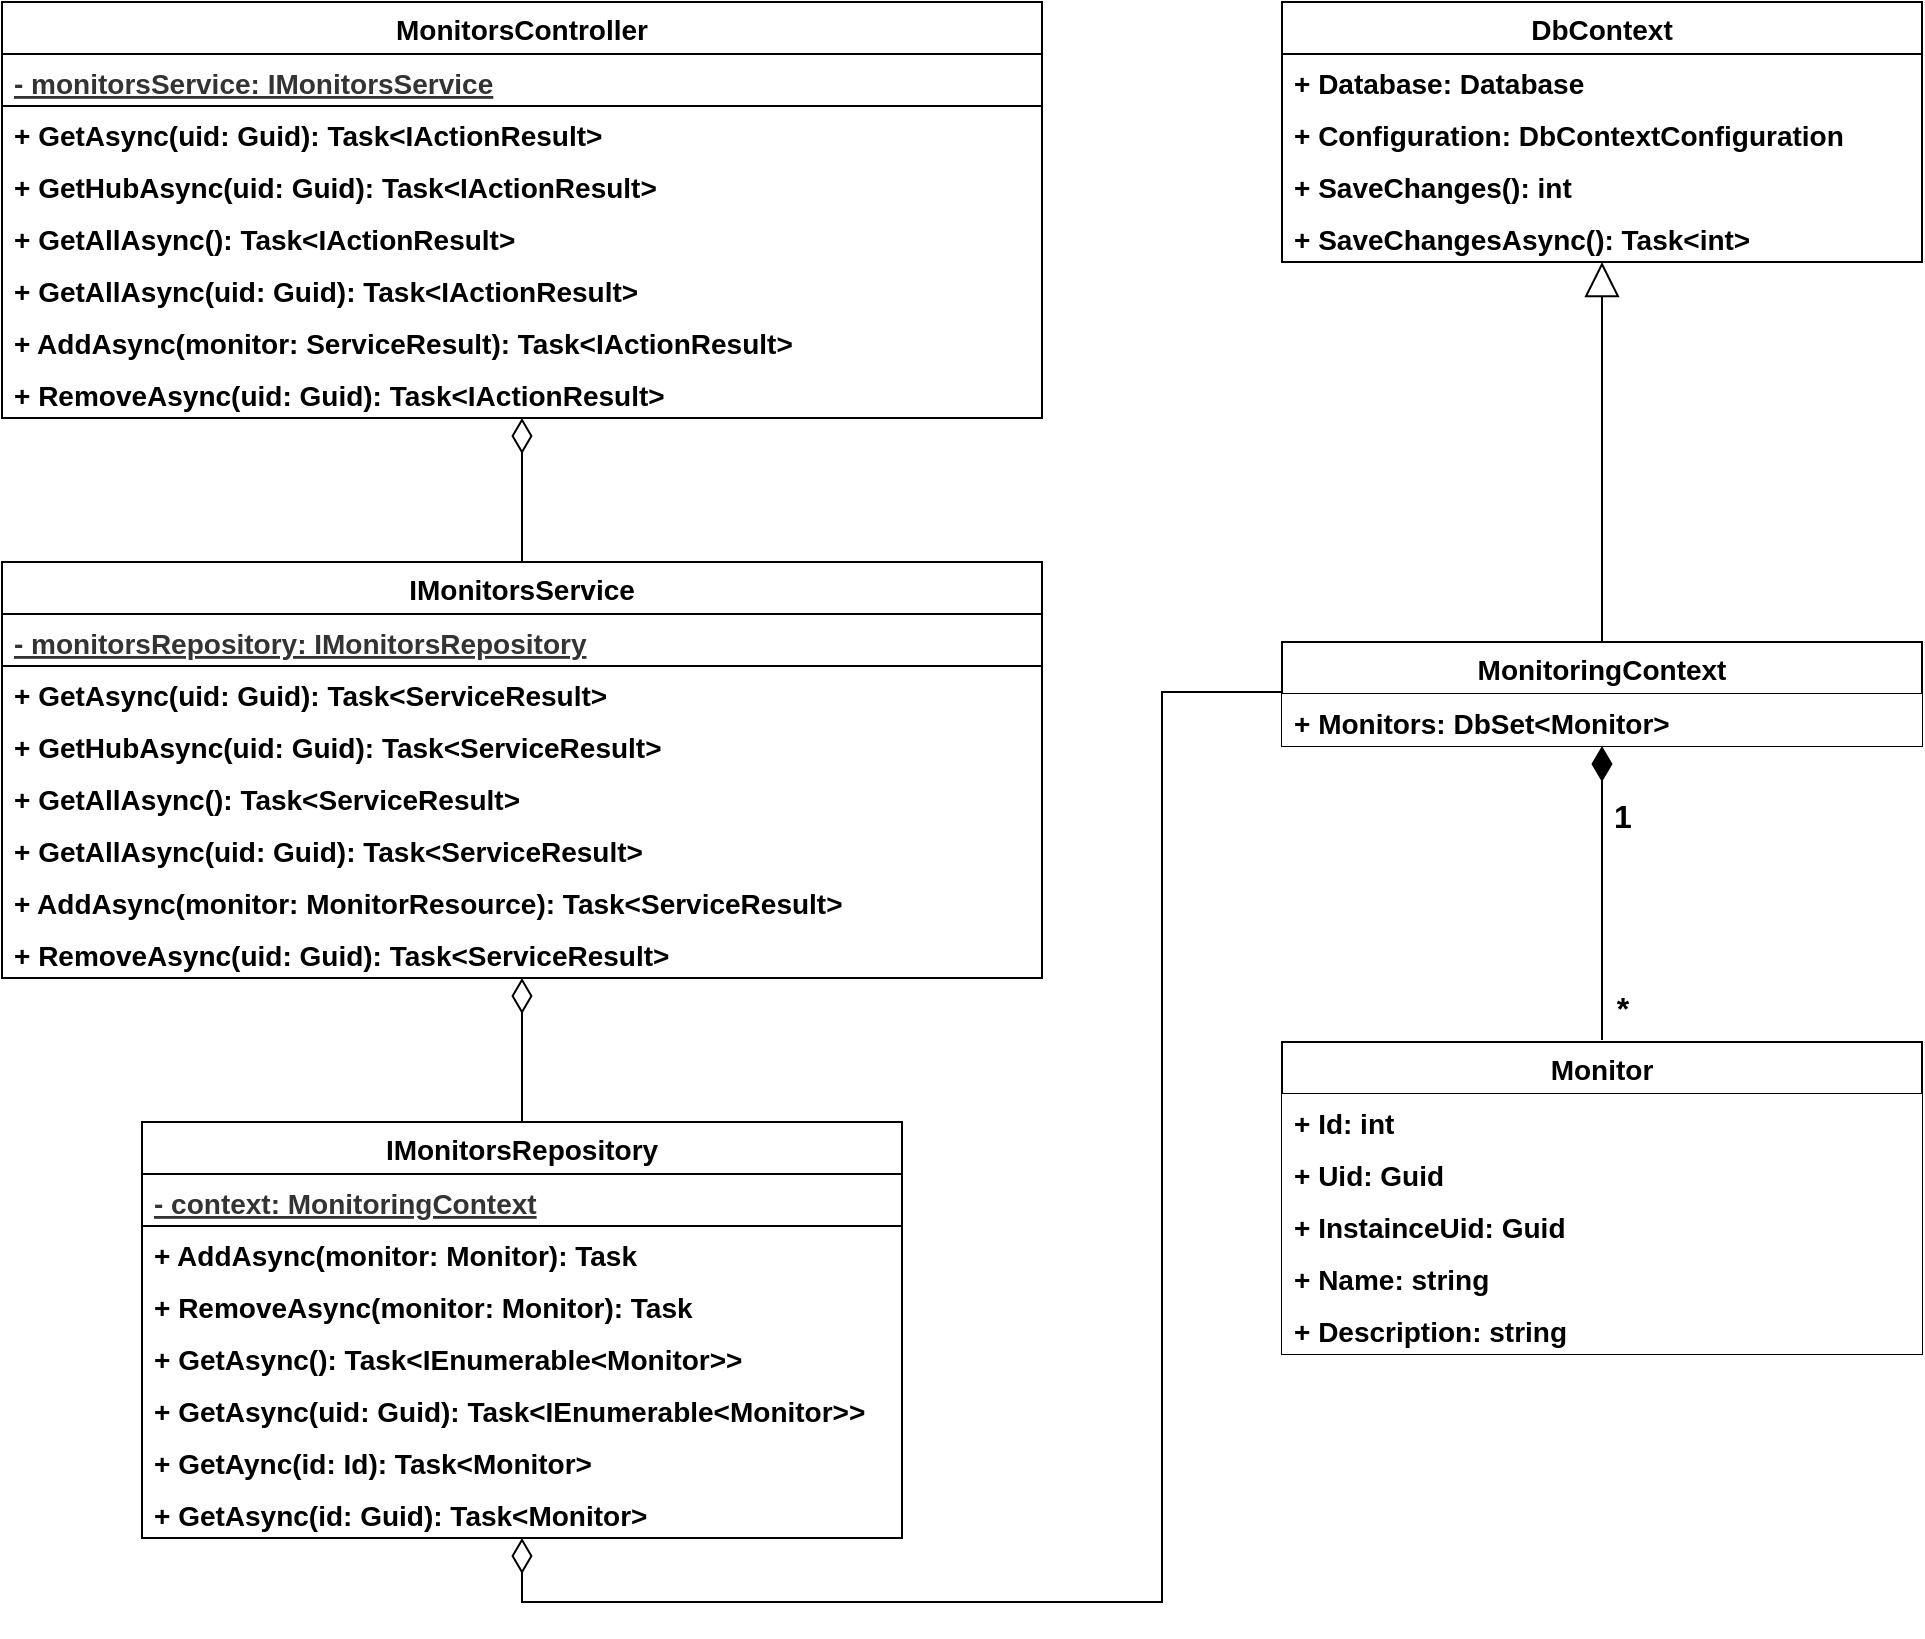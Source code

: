 <mxfile version="14.6.13" type="device"><diagram id="7_gvXvkW-Xf_Sy-OMR4_" name="Page-1"><mxGraphModel dx="1822" dy="1692" grid="1" gridSize="10" guides="1" tooltips="1" connect="1" arrows="1" fold="1" page="0" pageScale="1" pageWidth="827" pageHeight="1169" math="0" shadow="0"><root><mxCell id="0"/><mxCell id="1" parent="0"/><mxCell id="xaV4tCiz5OPvKNjIcxrJ-36" value="MonitorsController" style="swimlane;fontStyle=1;childLayout=stackLayout;horizontal=1;startSize=26;horizontalStack=0;resizeParent=1;resizeParentMax=0;resizeLast=0;collapsible=1;marginBottom=0;fontSize=14;" parent="1" vertex="1"><mxGeometry x="-320" y="-560" width="520" height="208" as="geometry"/></mxCell><mxCell id="xaV4tCiz5OPvKNjIcxrJ-37" value="- monitorsService: IMonitorsService" style="text;align=left;verticalAlign=top;spacingLeft=4;spacingRight=4;overflow=hidden;rotatable=0;points=[[0,0.5],[1,0.5]];portConstraint=eastwest;fontStyle=5;fontSize=14;rounded=0;fontColor=#333333;strokeColor=#000000;fillColor=#FFFFFF;" parent="xaV4tCiz5OPvKNjIcxrJ-36" vertex="1"><mxGeometry y="26" width="520" height="26" as="geometry"/></mxCell><mxCell id="xaV4tCiz5OPvKNjIcxrJ-79" value="+ GetAsync(uid: Guid): Task&lt;IActionResult&gt;" style="text;strokeColor=none;fillColor=none;align=left;verticalAlign=top;spacingLeft=4;spacingRight=4;overflow=hidden;rotatable=0;points=[[0,0.5],[1,0.5]];portConstraint=eastwest;fontStyle=1;fontSize=14;" parent="xaV4tCiz5OPvKNjIcxrJ-36" vertex="1"><mxGeometry y="52" width="520" height="26" as="geometry"/></mxCell><mxCell id="7hW1HE7kKt6GjyyprhZj-1" value="+ GetHubAsync(uid: Guid): Task&lt;IActionResult&gt;" style="text;strokeColor=none;fillColor=none;align=left;verticalAlign=top;spacingLeft=4;spacingRight=4;overflow=hidden;rotatable=0;points=[[0,0.5],[1,0.5]];portConstraint=eastwest;fontStyle=1;fontSize=14;" parent="xaV4tCiz5OPvKNjIcxrJ-36" vertex="1"><mxGeometry y="78" width="520" height="26" as="geometry"/></mxCell><mxCell id="36hg_cchP5V8dcDMVid3-4" value="+ GetAllAsync(): Task&lt;IActionResult&gt;" style="text;strokeColor=none;fillColor=none;align=left;verticalAlign=top;spacingLeft=4;spacingRight=4;overflow=hidden;rotatable=0;points=[[0,0.5],[1,0.5]];portConstraint=eastwest;fontStyle=1;fontSize=14;" parent="xaV4tCiz5OPvKNjIcxrJ-36" vertex="1"><mxGeometry y="104" width="520" height="26" as="geometry"/></mxCell><mxCell id="36hg_cchP5V8dcDMVid3-2" value="+ GetAllAsync(uid: Guid): Task&lt;IActionResult&gt;" style="text;strokeColor=none;fillColor=none;align=left;verticalAlign=top;spacingLeft=4;spacingRight=4;overflow=hidden;rotatable=0;points=[[0,0.5],[1,0.5]];portConstraint=eastwest;fontStyle=1;fontSize=14;" parent="xaV4tCiz5OPvKNjIcxrJ-36" vertex="1"><mxGeometry y="130" width="520" height="26" as="geometry"/></mxCell><mxCell id="36hg_cchP5V8dcDMVid3-3" value="+ AddAsync(monitor: ServiceResult): Task&lt;IActionResult&gt;" style="text;strokeColor=none;fillColor=none;align=left;verticalAlign=top;spacingLeft=4;spacingRight=4;overflow=hidden;rotatable=0;points=[[0,0.5],[1,0.5]];portConstraint=eastwest;fontStyle=1;fontSize=14;" parent="xaV4tCiz5OPvKNjIcxrJ-36" vertex="1"><mxGeometry y="156" width="520" height="26" as="geometry"/></mxCell><mxCell id="36hg_cchP5V8dcDMVid3-5" value="+ RemoveAsync(uid: Guid): Task&lt;IActionResult&gt;" style="text;strokeColor=none;fillColor=none;align=left;verticalAlign=top;spacingLeft=4;spacingRight=4;overflow=hidden;rotatable=0;points=[[0,0.5],[1,0.5]];portConstraint=eastwest;fontStyle=1;fontSize=14;" parent="xaV4tCiz5OPvKNjIcxrJ-36" vertex="1"><mxGeometry y="182" width="520" height="26" as="geometry"/></mxCell><mxCell id="36hg_cchP5V8dcDMVid3-77" style="edgeStyle=orthogonalEdgeStyle;rounded=0;orthogonalLoop=1;jettySize=auto;html=1;exitX=0.5;exitY=0;exitDx=0;exitDy=0;fontSize=14;endArrow=diamondThin;endFill=0;startSize=6;endSize=15;fontStyle=1" parent="1" source="36hg_cchP5V8dcDMVid3-13" target="36hg_cchP5V8dcDMVid3-69" edge="1"><mxGeometry relative="1" as="geometry"/></mxCell><mxCell id="36hg_cchP5V8dcDMVid3-13" value="IMonitorsRepository" style="swimlane;fontStyle=1;childLayout=stackLayout;horizontal=1;startSize=26;horizontalStack=0;resizeParent=1;resizeParentMax=0;resizeLast=0;collapsible=1;marginBottom=0;fontSize=14;" parent="1" vertex="1"><mxGeometry x="-250" width="380" height="208" as="geometry"/></mxCell><mxCell id="36hg_cchP5V8dcDMVid3-14" value="- context: MonitoringContext" style="text;align=left;verticalAlign=top;spacingLeft=4;spacingRight=4;overflow=hidden;rotatable=0;points=[[0,0.5],[1,0.5]];portConstraint=eastwest;fontStyle=5;fontSize=14;rounded=0;fontColor=#333333;strokeColor=#000000;fillColor=#FFFFFF;" parent="36hg_cchP5V8dcDMVid3-13" vertex="1"><mxGeometry y="26" width="380" height="26" as="geometry"/></mxCell><mxCell id="36hg_cchP5V8dcDMVid3-15" value="+ AddAsync(monitor: Monitor): Task" style="text;strokeColor=none;fillColor=none;align=left;verticalAlign=top;spacingLeft=4;spacingRight=4;overflow=hidden;rotatable=0;points=[[0,0.5],[1,0.5]];portConstraint=eastwest;fontStyle=1;fontSize=14;" parent="36hg_cchP5V8dcDMVid3-13" vertex="1"><mxGeometry y="52" width="380" height="26" as="geometry"/></mxCell><mxCell id="36hg_cchP5V8dcDMVid3-16" value="+ RemoveAsync(monitor: Monitor): Task" style="text;strokeColor=none;fillColor=none;align=left;verticalAlign=top;spacingLeft=4;spacingRight=4;overflow=hidden;rotatable=0;points=[[0,0.5],[1,0.5]];portConstraint=eastwest;fontStyle=1;fontSize=14;" parent="36hg_cchP5V8dcDMVid3-13" vertex="1"><mxGeometry y="78" width="380" height="26" as="geometry"/></mxCell><mxCell id="36hg_cchP5V8dcDMVid3-18" value="+ GetAsync(): Task&lt;IEnumerable&lt;Monitor&gt;&gt;" style="text;strokeColor=none;fillColor=none;align=left;verticalAlign=top;spacingLeft=4;spacingRight=4;overflow=hidden;rotatable=0;points=[[0,0.5],[1,0.5]];portConstraint=eastwest;fontStyle=1;fontSize=14;" parent="36hg_cchP5V8dcDMVid3-13" vertex="1"><mxGeometry y="104" width="380" height="26" as="geometry"/></mxCell><mxCell id="7hW1HE7kKt6GjyyprhZj-4" value="+ GetAsync(uid: Guid): Task&lt;IEnumerable&lt;Monitor&gt;&gt;" style="text;strokeColor=none;fillColor=none;align=left;verticalAlign=top;spacingLeft=4;spacingRight=4;overflow=hidden;rotatable=0;points=[[0,0.5],[1,0.5]];portConstraint=eastwest;fontStyle=1;fontSize=14;" parent="36hg_cchP5V8dcDMVid3-13" vertex="1"><mxGeometry y="130" width="380" height="26" as="geometry"/></mxCell><mxCell id="36hg_cchP5V8dcDMVid3-19" value="+ GetAync(id: Id): Task&lt;Monitor&gt;" style="text;strokeColor=none;fillColor=none;align=left;verticalAlign=top;spacingLeft=4;spacingRight=4;overflow=hidden;rotatable=0;points=[[0,0.5],[1,0.5]];portConstraint=eastwest;fontStyle=1;fontSize=14;" parent="36hg_cchP5V8dcDMVid3-13" vertex="1"><mxGeometry y="156" width="380" height="26" as="geometry"/></mxCell><mxCell id="36hg_cchP5V8dcDMVid3-33" value="+ GetAsync(id: Guid): Task&lt;Monitor&gt;" style="text;strokeColor=none;fillColor=none;align=left;verticalAlign=top;spacingLeft=4;spacingRight=4;overflow=hidden;rotatable=0;points=[[0,0.5],[1,0.5]];portConstraint=eastwest;fontStyle=1;fontSize=14;" parent="36hg_cchP5V8dcDMVid3-13" vertex="1"><mxGeometry y="182" width="380" height="26" as="geometry"/></mxCell><mxCell id="36hg_cchP5V8dcDMVid3-154" style="edgeStyle=orthogonalEdgeStyle;rounded=0;orthogonalLoop=1;jettySize=auto;html=1;exitX=0.5;exitY=0;exitDx=0;exitDy=0;fontSize=14;endArrow=block;endFill=0;startSize=6;endSize=15;" parent="1" source="36hg_cchP5V8dcDMVid3-20" target="36hg_cchP5V8dcDMVid3-27" edge="1"><mxGeometry relative="1" as="geometry"/></mxCell><mxCell id="36hg_cchP5V8dcDMVid3-20" value="MonitoringContext" style="swimlane;fontStyle=1;childLayout=stackLayout;horizontal=1;startSize=26;horizontalStack=0;resizeParent=1;resizeParentMax=0;resizeLast=0;collapsible=1;marginBottom=0;fontSize=14;" parent="1" vertex="1"><mxGeometry x="320" y="-240" width="320" height="52" as="geometry"/></mxCell><mxCell id="36hg_cchP5V8dcDMVid3-22" value="+ Monitors: DbSet&lt;Monitor&gt;" style="text;align=left;verticalAlign=top;spacingLeft=4;spacingRight=4;overflow=hidden;rotatable=0;points=[[0,0.5],[1,0.5]];portConstraint=eastwest;fontStyle=1;fontSize=14;fillColor=#ffffff;" parent="36hg_cchP5V8dcDMVid3-20" vertex="1"><mxGeometry y="26" width="320" height="26" as="geometry"/></mxCell><mxCell id="36hg_cchP5V8dcDMVid3-27" value="DbContext" style="swimlane;fontStyle=1;childLayout=stackLayout;horizontal=1;startSize=26;horizontalStack=0;resizeParent=1;resizeParentMax=0;resizeLast=0;collapsible=1;marginBottom=0;fontSize=14;" parent="1" vertex="1"><mxGeometry x="320" y="-560" width="320" height="130" as="geometry"/></mxCell><mxCell id="36hg_cchP5V8dcDMVid3-28" value="+ Database: Database" style="text;strokeColor=none;fillColor=none;align=left;verticalAlign=top;spacingLeft=4;spacingRight=4;overflow=hidden;rotatable=0;points=[[0,0.5],[1,0.5]];portConstraint=eastwest;fontStyle=1;fontSize=14;" parent="36hg_cchP5V8dcDMVid3-27" vertex="1"><mxGeometry y="26" width="320" height="26" as="geometry"/></mxCell><mxCell id="36hg_cchP5V8dcDMVid3-29" value="+ Configuration: DbContextConfiguration" style="text;fillColor=none;align=left;verticalAlign=top;spacingLeft=4;spacingRight=4;overflow=hidden;rotatable=0;points=[[0,0.5],[1,0.5]];portConstraint=eastwest;fontStyle=1;fontSize=14;" parent="36hg_cchP5V8dcDMVid3-27" vertex="1"><mxGeometry y="52" width="320" height="26" as="geometry"/></mxCell><mxCell id="36hg_cchP5V8dcDMVid3-34" value="+ SaveChanges(): int" style="text;strokeColor=none;fillColor=none;align=left;verticalAlign=top;spacingLeft=4;spacingRight=4;overflow=hidden;rotatable=0;points=[[0,0.5],[1,0.5]];portConstraint=eastwest;fontStyle=1;fontSize=14;" parent="36hg_cchP5V8dcDMVid3-27" vertex="1"><mxGeometry y="78" width="320" height="26" as="geometry"/></mxCell><mxCell id="36hg_cchP5V8dcDMVid3-35" value="+ SaveChangesAsync(): Task&lt;int&gt;" style="text;strokeColor=none;fillColor=none;align=left;verticalAlign=top;spacingLeft=4;spacingRight=4;overflow=hidden;rotatable=0;points=[[0,0.5],[1,0.5]];portConstraint=eastwest;fontStyle=1;fontSize=14;" parent="36hg_cchP5V8dcDMVid3-27" vertex="1"><mxGeometry y="104" width="320" height="26" as="geometry"/></mxCell><mxCell id="36hg_cchP5V8dcDMVid3-155" value="&lt;b style=&quot;font-size: 16px&quot;&gt;1&lt;br&gt;&lt;br&gt;&lt;br&gt;&lt;br&gt;&lt;br&gt;*&lt;/b&gt;" style="edgeStyle=orthogonalEdgeStyle;rounded=0;orthogonalLoop=1;jettySize=auto;html=1;exitX=0.5;exitY=0;exitDx=0;exitDy=0;fontSize=14;endArrow=diamondThin;endFill=1;startSize=6;endSize=15;" parent="1" source="36hg_cchP5V8dcDMVid3-36" target="36hg_cchP5V8dcDMVid3-20" edge="1"><mxGeometry x="-0.126" y="-10" relative="1" as="geometry"><mxPoint as="offset"/></mxGeometry></mxCell><mxCell id="36hg_cchP5V8dcDMVid3-36" value="Monitor" style="swimlane;fontStyle=1;childLayout=stackLayout;horizontal=1;startSize=26;horizontalStack=0;resizeParent=1;resizeParentMax=0;resizeLast=0;collapsible=1;marginBottom=0;fontSize=14;perimeterSpacing=1;" parent="1" vertex="1"><mxGeometry x="320" y="-40" width="320" height="156" as="geometry"/></mxCell><mxCell id="36hg_cchP5V8dcDMVid3-37" value="+ Id: int" style="text;align=left;verticalAlign=top;spacingLeft=4;spacingRight=4;overflow=hidden;rotatable=0;points=[[0,0.5],[1,0.5]];portConstraint=eastwest;fontStyle=1;fontSize=14;fillColor=#ffffff;" parent="36hg_cchP5V8dcDMVid3-36" vertex="1"><mxGeometry y="26" width="320" height="26" as="geometry"/></mxCell><mxCell id="36hg_cchP5V8dcDMVid3-38" value="+ Uid: Guid" style="text;align=left;verticalAlign=top;spacingLeft=4;spacingRight=4;overflow=hidden;rotatable=0;points=[[0,0.5],[1,0.5]];portConstraint=eastwest;fontStyle=1;fontSize=14;fillColor=#ffffff;" parent="36hg_cchP5V8dcDMVid3-36" vertex="1"><mxGeometry y="52" width="320" height="26" as="geometry"/></mxCell><mxCell id="7hW1HE7kKt6GjyyprhZj-5" value="+ InstainceUid: Guid" style="text;align=left;verticalAlign=top;spacingLeft=4;spacingRight=4;overflow=hidden;rotatable=0;points=[[0,0.5],[1,0.5]];portConstraint=eastwest;fontStyle=1;fontSize=14;fillColor=#ffffff;" parent="36hg_cchP5V8dcDMVid3-36" vertex="1"><mxGeometry y="78" width="320" height="26" as="geometry"/></mxCell><mxCell id="36hg_cchP5V8dcDMVid3-41" value="+ Name: string" style="text;align=left;verticalAlign=top;spacingLeft=4;spacingRight=4;overflow=hidden;rotatable=0;points=[[0,0.5],[1,0.5]];portConstraint=eastwest;fontStyle=1;fontSize=14;fillColor=#ffffff;" parent="36hg_cchP5V8dcDMVid3-36" vertex="1"><mxGeometry y="104" width="320" height="26" as="geometry"/></mxCell><mxCell id="36hg_cchP5V8dcDMVid3-40" value="+ Description: string" style="text;align=left;verticalAlign=top;spacingLeft=4;spacingRight=4;overflow=hidden;rotatable=0;points=[[0,0.5],[1,0.5]];portConstraint=eastwest;fontStyle=1;fontSize=14;fillColor=#ffffff;" parent="36hg_cchP5V8dcDMVid3-36" vertex="1"><mxGeometry y="130" width="320" height="26" as="geometry"/></mxCell><mxCell id="36hg_cchP5V8dcDMVid3-76" style="edgeStyle=orthogonalEdgeStyle;rounded=0;orthogonalLoop=1;jettySize=auto;html=1;exitX=0.5;exitY=0;exitDx=0;exitDy=0;fontSize=14;endArrow=diamondThin;endFill=0;startSize=6;endSize=15;fontStyle=1" parent="1" source="36hg_cchP5V8dcDMVid3-69" target="xaV4tCiz5OPvKNjIcxrJ-36" edge="1"><mxGeometry relative="1" as="geometry"/></mxCell><mxCell id="36hg_cchP5V8dcDMVid3-69" value="IMonitorsService" style="swimlane;fontStyle=1;childLayout=stackLayout;horizontal=1;startSize=26;horizontalStack=0;resizeParent=1;resizeParentMax=0;resizeLast=0;collapsible=1;marginBottom=0;fontSize=14;" parent="1" vertex="1"><mxGeometry x="-320" y="-280" width="520" height="208" as="geometry"/></mxCell><mxCell id="36hg_cchP5V8dcDMVid3-70" value="- monitorsRepository: IMonitorsRepository" style="text;align=left;verticalAlign=top;spacingLeft=4;spacingRight=4;overflow=hidden;rotatable=0;points=[[0,0.5],[1,0.5]];portConstraint=eastwest;fontStyle=5;fontSize=14;rounded=0;fontColor=#333333;strokeColor=#000000;fillColor=#FFFFFF;" parent="36hg_cchP5V8dcDMVid3-69" vertex="1"><mxGeometry y="26" width="520" height="26" as="geometry"/></mxCell><mxCell id="36hg_cchP5V8dcDMVid3-71" value="+ GetAsync(uid: Guid): Task&lt;ServiceResult&gt;" style="text;strokeColor=none;fillColor=none;align=left;verticalAlign=top;spacingLeft=4;spacingRight=4;overflow=hidden;rotatable=0;points=[[0,0.5],[1,0.5]];portConstraint=eastwest;fontStyle=1;fontSize=14;" parent="36hg_cchP5V8dcDMVid3-69" vertex="1"><mxGeometry y="52" width="520" height="26" as="geometry"/></mxCell><mxCell id="7hW1HE7kKt6GjyyprhZj-2" value="+ GetHubAsync(uid: Guid): Task&lt;ServiceResult&gt;" style="text;strokeColor=none;fillColor=none;align=left;verticalAlign=top;spacingLeft=4;spacingRight=4;overflow=hidden;rotatable=0;points=[[0,0.5],[1,0.5]];portConstraint=eastwest;fontStyle=1;fontSize=14;" parent="36hg_cchP5V8dcDMVid3-69" vertex="1"><mxGeometry y="78" width="520" height="26" as="geometry"/></mxCell><mxCell id="36hg_cchP5V8dcDMVid3-72" value="+ GetAllAsync(): Task&lt;ServiceResult&gt;" style="text;strokeColor=none;fillColor=none;align=left;verticalAlign=top;spacingLeft=4;spacingRight=4;overflow=hidden;rotatable=0;points=[[0,0.5],[1,0.5]];portConstraint=eastwest;fontStyle=1;fontSize=14;" parent="36hg_cchP5V8dcDMVid3-69" vertex="1"><mxGeometry y="104" width="520" height="26" as="geometry"/></mxCell><mxCell id="36hg_cchP5V8dcDMVid3-159" value="+ GetAllAsync(uid: Guid): Task&lt;ServiceResult&gt;" style="text;strokeColor=none;fillColor=none;align=left;verticalAlign=top;spacingLeft=4;spacingRight=4;overflow=hidden;rotatable=0;points=[[0,0.5],[1,0.5]];portConstraint=eastwest;fontStyle=1;fontSize=14;" parent="36hg_cchP5V8dcDMVid3-69" vertex="1"><mxGeometry y="130" width="520" height="26" as="geometry"/></mxCell><mxCell id="36hg_cchP5V8dcDMVid3-73" value="+ AddAsync(monitor: MonitorResource): Task&lt;ServiceResult&gt;" style="text;strokeColor=none;fillColor=none;align=left;verticalAlign=top;spacingLeft=4;spacingRight=4;overflow=hidden;rotatable=0;points=[[0,0.5],[1,0.5]];portConstraint=eastwest;fontStyle=1;fontSize=14;" parent="36hg_cchP5V8dcDMVid3-69" vertex="1"><mxGeometry y="156" width="520" height="26" as="geometry"/></mxCell><mxCell id="36hg_cchP5V8dcDMVid3-75" value="+ RemoveAsync(uid: Guid): Task&lt;ServiceResult&gt;" style="text;strokeColor=none;fillColor=none;align=left;verticalAlign=top;spacingLeft=4;spacingRight=4;overflow=hidden;rotatable=0;points=[[0,0.5],[1,0.5]];portConstraint=eastwest;fontStyle=1;fontSize=14;" parent="36hg_cchP5V8dcDMVid3-69" vertex="1"><mxGeometry y="182" width="520" height="26" as="geometry"/></mxCell><mxCell id="36hg_cchP5V8dcDMVid3-157" style="edgeStyle=orthogonalEdgeStyle;rounded=0;orthogonalLoop=1;jettySize=auto;html=1;exitX=0;exitY=0.5;exitDx=0;exitDy=0;fontSize=14;endArrow=diamondThin;endFill=0;startSize=6;endSize=15;" parent="1" target="36hg_cchP5V8dcDMVid3-13" edge="1"><mxGeometry relative="1" as="geometry"><mxPoint x="320" y="-215.0" as="sourcePoint"/><Array as="points"><mxPoint x="260" y="-215"/><mxPoint x="260" y="240"/><mxPoint x="-60" y="240"/></Array></mxGeometry></mxCell></root></mxGraphModel></diagram></mxfile>